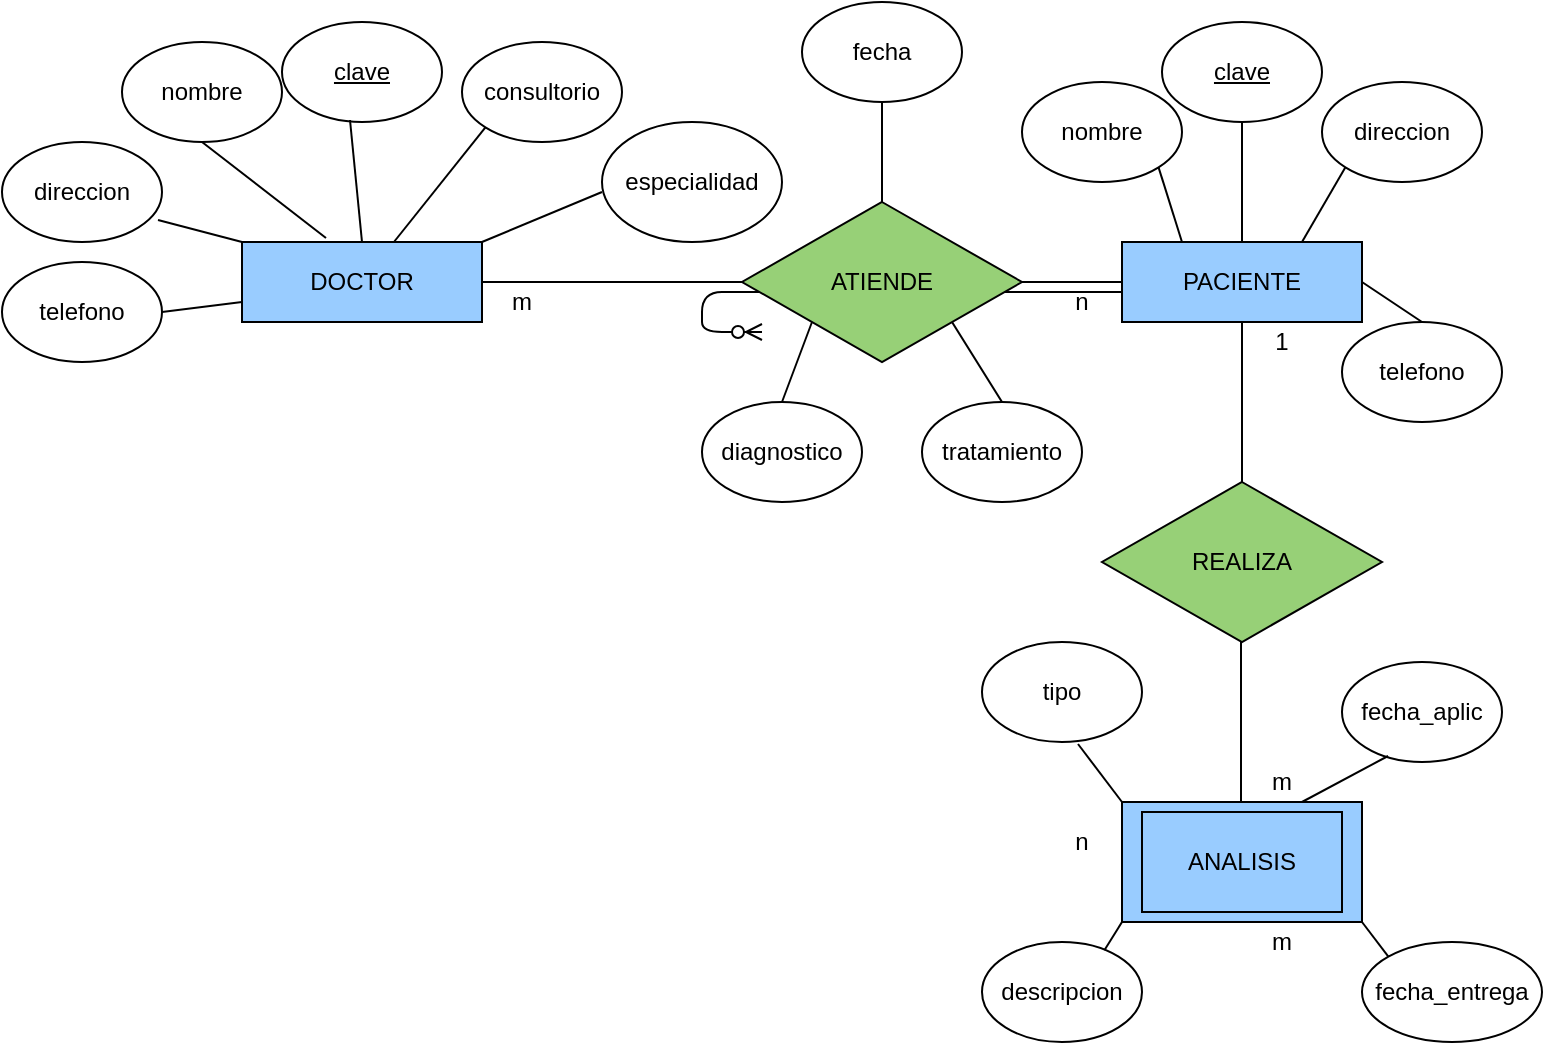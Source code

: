 <mxfile version="13.8.1" type="device"><diagram id="R2lEEEUBdFMjLlhIrx00" name="Page-1"><mxGraphModel dx="820" dy="810" grid="1" gridSize="10" guides="1" tooltips="1" connect="1" arrows="1" fold="1" page="1" pageScale="1" pageWidth="850" pageHeight="1100" math="0" shadow="0" extFonts="Permanent Marker^https://fonts.googleapis.com/css?family=Permanent+Marker"><root><mxCell id="0"/><mxCell id="1" parent="0"/><mxCell id="zcO7fUFBYeUADpBiGv-S-21" value="especialidad" style="ellipse;whiteSpace=wrap;html=1;" vertex="1" parent="1"><mxGeometry x="380" y="100" width="90" height="60" as="geometry"/></mxCell><mxCell id="C-vyLk0tnHw3VtMMgP7b-12" value="" style="edgeStyle=entityRelationEdgeStyle;endArrow=ERzeroToMany;startArrow=ERone;endFill=1;startFill=0;" parent="1" target="C-vyLk0tnHw3VtMMgP7b-17" edge="1"><mxGeometry width="100" height="100" relative="1" as="geometry"><mxPoint x="700" y="165" as="sourcePoint"/><mxPoint x="460" y="205" as="targetPoint"/></mxGeometry></mxCell><mxCell id="zcO7fUFBYeUADpBiGv-S-1" value="DOCTOR" style="rounded=0;whiteSpace=wrap;html=1;fillColor=#99CCFF;" vertex="1" parent="1"><mxGeometry x="200" y="160" width="120" height="40" as="geometry"/></mxCell><mxCell id="zcO7fUFBYeUADpBiGv-S-2" value="PACIENTE" style="rounded=0;whiteSpace=wrap;html=1;fillColor=#99CCFF;" vertex="1" parent="1"><mxGeometry x="640" y="160" width="120" height="40" as="geometry"/></mxCell><mxCell id="zcO7fUFBYeUADpBiGv-S-3" value="ANALISIS" style="rounded=0;whiteSpace=wrap;html=1;fillColor=#99CCFF;" vertex="1" parent="1"><mxGeometry x="640" y="440" width="120" height="60" as="geometry"/></mxCell><mxCell id="zcO7fUFBYeUADpBiGv-S-6" value="&lt;u&gt;clave&lt;/u&gt;" style="ellipse;whiteSpace=wrap;html=1;" vertex="1" parent="1"><mxGeometry x="220" y="50" width="80" height="50" as="geometry"/></mxCell><mxCell id="zcO7fUFBYeUADpBiGv-S-7" value="nombre" style="ellipse;whiteSpace=wrap;html=1;" vertex="1" parent="1"><mxGeometry x="140" y="60" width="80" height="50" as="geometry"/></mxCell><mxCell id="zcO7fUFBYeUADpBiGv-S-8" value="direccion" style="ellipse;whiteSpace=wrap;html=1;" vertex="1" parent="1"><mxGeometry x="80" y="110" width="80" height="50" as="geometry"/></mxCell><mxCell id="zcO7fUFBYeUADpBiGv-S-9" value="telefono" style="ellipse;whiteSpace=wrap;html=1;" vertex="1" parent="1"><mxGeometry x="80" y="170" width="80" height="50" as="geometry"/></mxCell><mxCell id="zcO7fUFBYeUADpBiGv-S-11" value="consultorio" style="ellipse;whiteSpace=wrap;html=1;" vertex="1" parent="1"><mxGeometry x="310" y="60" width="80" height="50" as="geometry"/></mxCell><mxCell id="zcO7fUFBYeUADpBiGv-S-12" value="" style="endArrow=none;html=1;entryX=0.425;entryY=0.98;entryDx=0;entryDy=0;entryPerimeter=0;" edge="1" parent="1" target="zcO7fUFBYeUADpBiGv-S-6"><mxGeometry width="50" height="50" relative="1" as="geometry"><mxPoint x="260" y="160" as="sourcePoint"/><mxPoint x="310" y="110" as="targetPoint"/></mxGeometry></mxCell><mxCell id="zcO7fUFBYeUADpBiGv-S-13" value="" style="endArrow=none;html=1;entryX=0.5;entryY=1;entryDx=0;entryDy=0;exitX=0.35;exitY=-0.05;exitDx=0;exitDy=0;exitPerimeter=0;" edge="1" parent="1" source="zcO7fUFBYeUADpBiGv-S-1" target="zcO7fUFBYeUADpBiGv-S-7"><mxGeometry width="50" height="50" relative="1" as="geometry"><mxPoint x="270" y="170" as="sourcePoint"/><mxPoint x="334" y="139" as="targetPoint"/></mxGeometry></mxCell><mxCell id="zcO7fUFBYeUADpBiGv-S-14" value="" style="endArrow=none;html=1;entryX=0.975;entryY=0.78;entryDx=0;entryDy=0;exitX=0;exitY=0;exitDx=0;exitDy=0;entryPerimeter=0;" edge="1" parent="1" source="zcO7fUFBYeUADpBiGv-S-1" target="zcO7fUFBYeUADpBiGv-S-8"><mxGeometry width="50" height="50" relative="1" as="geometry"><mxPoint x="252" y="168" as="sourcePoint"/><mxPoint x="250" y="120" as="targetPoint"/></mxGeometry></mxCell><mxCell id="zcO7fUFBYeUADpBiGv-S-15" value="" style="endArrow=none;html=1;entryX=1;entryY=0.5;entryDx=0;entryDy=0;exitX=0;exitY=0.75;exitDx=0;exitDy=0;" edge="1" parent="1" source="zcO7fUFBYeUADpBiGv-S-1" target="zcO7fUFBYeUADpBiGv-S-9"><mxGeometry width="50" height="50" relative="1" as="geometry"><mxPoint x="262" y="178" as="sourcePoint"/><mxPoint x="260" y="130" as="targetPoint"/></mxGeometry></mxCell><mxCell id="zcO7fUFBYeUADpBiGv-S-19" value="" style="endArrow=none;html=1;entryX=0;entryY=1;entryDx=0;entryDy=0;" edge="1" parent="1" source="zcO7fUFBYeUADpBiGv-S-1" target="zcO7fUFBYeUADpBiGv-S-11"><mxGeometry width="50" height="50" relative="1" as="geometry"><mxPoint x="270" y="320" as="sourcePoint"/><mxPoint x="320" y="270" as="targetPoint"/></mxGeometry></mxCell><mxCell id="zcO7fUFBYeUADpBiGv-S-20" value="" style="endArrow=none;html=1;entryX=0;entryY=0.5;entryDx=0;entryDy=0;exitX=1;exitY=0;exitDx=0;exitDy=0;" edge="1" parent="1" source="zcO7fUFBYeUADpBiGv-S-1"><mxGeometry width="50" height="50" relative="1" as="geometry"><mxPoint x="270" y="320" as="sourcePoint"/><mxPoint x="380" y="135" as="targetPoint"/></mxGeometry></mxCell><mxCell id="zcO7fUFBYeUADpBiGv-S-22" value="ATIENDE" style="rhombus;whiteSpace=wrap;html=1;fillColor=#97D077;" vertex="1" parent="1"><mxGeometry x="450" y="140" width="140" height="80" as="geometry"/></mxCell><mxCell id="zcO7fUFBYeUADpBiGv-S-23" value="" style="endArrow=none;html=1;exitX=1;exitY=0.5;exitDx=0;exitDy=0;entryX=0;entryY=0.5;entryDx=0;entryDy=0;" edge="1" parent="1" source="zcO7fUFBYeUADpBiGv-S-1" target="zcO7fUFBYeUADpBiGv-S-22"><mxGeometry width="50" height="50" relative="1" as="geometry"><mxPoint x="400" y="320" as="sourcePoint"/><mxPoint x="450" y="270" as="targetPoint"/></mxGeometry></mxCell><mxCell id="zcO7fUFBYeUADpBiGv-S-24" value="" style="endArrow=none;html=1;exitX=0;exitY=0.5;exitDx=0;exitDy=0;entryX=1;entryY=0.5;entryDx=0;entryDy=0;" edge="1" parent="1" source="zcO7fUFBYeUADpBiGv-S-2" target="zcO7fUFBYeUADpBiGv-S-22"><mxGeometry width="50" height="50" relative="1" as="geometry"><mxPoint x="330" y="190" as="sourcePoint"/><mxPoint x="460" y="190" as="targetPoint"/></mxGeometry></mxCell><mxCell id="zcO7fUFBYeUADpBiGv-S-25" value="m" style="text;html=1;strokeColor=none;fillColor=none;align=center;verticalAlign=middle;whiteSpace=wrap;rounded=0;" vertex="1" parent="1"><mxGeometry x="320" y="180" width="40" height="20" as="geometry"/></mxCell><mxCell id="zcO7fUFBYeUADpBiGv-S-26" value="n" style="text;html=1;strokeColor=none;fillColor=none;align=center;verticalAlign=middle;whiteSpace=wrap;rounded=0;" vertex="1" parent="1"><mxGeometry x="600" y="180" width="40" height="20" as="geometry"/></mxCell><mxCell id="zcO7fUFBYeUADpBiGv-S-27" value="" style="endArrow=none;html=1;entryX=1;entryY=1;entryDx=0;entryDy=0;exitX=0.5;exitY=0;exitDx=0;exitDy=0;" edge="1" parent="1" source="zcO7fUFBYeUADpBiGv-S-89" target="zcO7fUFBYeUADpBiGv-S-22"><mxGeometry width="50" height="50" relative="1" as="geometry"><mxPoint x="520" y="90" as="sourcePoint"/><mxPoint x="240" y="210" as="targetPoint"/></mxGeometry></mxCell><mxCell id="zcO7fUFBYeUADpBiGv-S-28" value="fecha" style="ellipse;whiteSpace=wrap;html=1;" vertex="1" parent="1"><mxGeometry x="480" y="40" width="80" height="50" as="geometry"/></mxCell><mxCell id="zcO7fUFBYeUADpBiGv-S-29" value="REALIZA" style="rhombus;whiteSpace=wrap;html=1;fillColor=#97D077;" vertex="1" parent="1"><mxGeometry x="630" y="280" width="140" height="80" as="geometry"/></mxCell><mxCell id="zcO7fUFBYeUADpBiGv-S-30" value="" style="endArrow=none;html=1;exitX=0.5;exitY=0;exitDx=0;exitDy=0;entryX=0.5;entryY=1;entryDx=0;entryDy=0;" edge="1" parent="1" source="zcO7fUFBYeUADpBiGv-S-29" target="zcO7fUFBYeUADpBiGv-S-2"><mxGeometry width="50" height="50" relative="1" as="geometry"><mxPoint x="330" y="190" as="sourcePoint"/><mxPoint x="460" y="190" as="targetPoint"/></mxGeometry></mxCell><mxCell id="zcO7fUFBYeUADpBiGv-S-31" value="" style="endArrow=none;html=1;exitX=0.5;exitY=0;exitDx=0;exitDy=0;entryX=0.5;entryY=1;entryDx=0;entryDy=0;" edge="1" parent="1"><mxGeometry width="50" height="50" relative="1" as="geometry"><mxPoint x="699.5" y="440" as="sourcePoint"/><mxPoint x="699.5" y="360" as="targetPoint"/></mxGeometry></mxCell><mxCell id="zcO7fUFBYeUADpBiGv-S-32" value="1" style="text;html=1;strokeColor=none;fillColor=none;align=center;verticalAlign=middle;whiteSpace=wrap;rounded=0;" vertex="1" parent="1"><mxGeometry x="700" y="200" width="40" height="20" as="geometry"/></mxCell><mxCell id="zcO7fUFBYeUADpBiGv-S-33" value="m" style="text;html=1;strokeColor=none;fillColor=none;align=center;verticalAlign=middle;whiteSpace=wrap;rounded=0;" vertex="1" parent="1"><mxGeometry x="700" y="420" width="40" height="20" as="geometry"/></mxCell><mxCell id="zcO7fUFBYeUADpBiGv-S-34" value="tipo" style="ellipse;whiteSpace=wrap;html=1;" vertex="1" parent="1"><mxGeometry x="570" y="360" width="80" height="50" as="geometry"/></mxCell><mxCell id="zcO7fUFBYeUADpBiGv-S-35" value="fecha_aplic" style="ellipse;whiteSpace=wrap;html=1;" vertex="1" parent="1"><mxGeometry x="750" y="370" width="80" height="50" as="geometry"/></mxCell><mxCell id="zcO7fUFBYeUADpBiGv-S-36" value="fecha_entrega" style="ellipse;whiteSpace=wrap;html=1;" vertex="1" parent="1"><mxGeometry x="760" y="510" width="90" height="50" as="geometry"/></mxCell><mxCell id="zcO7fUFBYeUADpBiGv-S-37" value="" style="endArrow=none;html=1;entryX=1;entryY=1;entryDx=0;entryDy=0;exitX=0;exitY=0;exitDx=0;exitDy=0;" edge="1" parent="1" source="zcO7fUFBYeUADpBiGv-S-36" target="zcO7fUFBYeUADpBiGv-S-3"><mxGeometry width="50" height="50" relative="1" as="geometry"><mxPoint x="650" y="547.5" as="sourcePoint"/><mxPoint x="710" y="522.5" as="targetPoint"/></mxGeometry></mxCell><mxCell id="zcO7fUFBYeUADpBiGv-S-38" value="" style="endArrow=none;html=1;entryX=0.75;entryY=1;entryDx=0;entryDy=0;exitX=0.288;exitY=0.94;exitDx=0;exitDy=0;exitPerimeter=0;" edge="1" parent="1" source="zcO7fUFBYeUADpBiGv-S-35" target="zcO7fUFBYeUADpBiGv-S-33"><mxGeometry width="50" height="50" relative="1" as="geometry"><mxPoint x="781.716" y="527.322" as="sourcePoint"/><mxPoint x="770" y="510" as="targetPoint"/></mxGeometry></mxCell><mxCell id="zcO7fUFBYeUADpBiGv-S-39" value="" style="endArrow=none;html=1;entryX=0;entryY=0;entryDx=0;entryDy=0;exitX=0.6;exitY=1.02;exitDx=0;exitDy=0;exitPerimeter=0;" edge="1" parent="1" source="zcO7fUFBYeUADpBiGv-S-34" target="zcO7fUFBYeUADpBiGv-S-3"><mxGeometry width="50" height="50" relative="1" as="geometry"><mxPoint x="763.04" y="417" as="sourcePoint"/><mxPoint x="740" y="450" as="targetPoint"/></mxGeometry></mxCell><mxCell id="zcO7fUFBYeUADpBiGv-S-44" value="n" style="text;html=1;strokeColor=none;fillColor=none;align=center;verticalAlign=middle;whiteSpace=wrap;rounded=0;" vertex="1" parent="1"><mxGeometry x="600" y="450" width="40" height="20" as="geometry"/></mxCell><mxCell id="zcO7fUFBYeUADpBiGv-S-49" value="m" style="text;html=1;strokeColor=none;fillColor=none;align=center;verticalAlign=middle;whiteSpace=wrap;rounded=0;" vertex="1" parent="1"><mxGeometry x="700" y="500" width="40" height="20" as="geometry"/></mxCell><mxCell id="zcO7fUFBYeUADpBiGv-S-69" value="&lt;u&gt;clave&lt;/u&gt;" style="ellipse;whiteSpace=wrap;html=1;" vertex="1" parent="1"><mxGeometry x="660" y="50" width="80" height="50" as="geometry"/></mxCell><mxCell id="zcO7fUFBYeUADpBiGv-S-70" value="nombre" style="ellipse;whiteSpace=wrap;html=1;" vertex="1" parent="1"><mxGeometry x="590" y="80" width="80" height="50" as="geometry"/></mxCell><mxCell id="zcO7fUFBYeUADpBiGv-S-71" value="telefono" style="ellipse;whiteSpace=wrap;html=1;" vertex="1" parent="1"><mxGeometry x="750" y="200" width="80" height="50" as="geometry"/></mxCell><mxCell id="zcO7fUFBYeUADpBiGv-S-72" value="direccion" style="ellipse;whiteSpace=wrap;html=1;" vertex="1" parent="1"><mxGeometry x="740" y="80" width="80" height="50" as="geometry"/></mxCell><mxCell id="zcO7fUFBYeUADpBiGv-S-73" value="" style="endArrow=none;html=1;entryX=1;entryY=0.5;entryDx=0;entryDy=0;exitX=0.5;exitY=0;exitDx=0;exitDy=0;" edge="1" parent="1" source="zcO7fUFBYeUADpBiGv-S-71" target="zcO7fUFBYeUADpBiGv-S-2"><mxGeometry width="50" height="50" relative="1" as="geometry"><mxPoint x="580" y="300" as="sourcePoint"/><mxPoint x="630" y="250" as="targetPoint"/></mxGeometry></mxCell><mxCell id="zcO7fUFBYeUADpBiGv-S-74" value="" style="endArrow=none;html=1;entryX=0;entryY=1;entryDx=0;entryDy=0;exitX=0.75;exitY=0;exitDx=0;exitDy=0;" edge="1" parent="1" source="zcO7fUFBYeUADpBiGv-S-2" target="zcO7fUFBYeUADpBiGv-S-72"><mxGeometry width="50" height="50" relative="1" as="geometry"><mxPoint x="820" y="220" as="sourcePoint"/><mxPoint x="770" y="190" as="targetPoint"/></mxGeometry></mxCell><mxCell id="zcO7fUFBYeUADpBiGv-S-75" value="" style="endArrow=none;html=1;entryX=0.5;entryY=1;entryDx=0;entryDy=0;exitX=0.5;exitY=0;exitDx=0;exitDy=0;" edge="1" parent="1" source="zcO7fUFBYeUADpBiGv-S-2" target="zcO7fUFBYeUADpBiGv-S-69"><mxGeometry width="50" height="50" relative="1" as="geometry"><mxPoint x="740" y="170" as="sourcePoint"/><mxPoint x="761.716" y="132.678" as="targetPoint"/></mxGeometry></mxCell><mxCell id="zcO7fUFBYeUADpBiGv-S-76" value="" style="endArrow=none;html=1;entryX=1;entryY=1;entryDx=0;entryDy=0;exitX=0.25;exitY=0;exitDx=0;exitDy=0;" edge="1" parent="1" source="zcO7fUFBYeUADpBiGv-S-2" target="zcO7fUFBYeUADpBiGv-S-70"><mxGeometry width="50" height="50" relative="1" as="geometry"><mxPoint x="710" y="170" as="sourcePoint"/><mxPoint x="710" y="80" as="targetPoint"/></mxGeometry></mxCell><mxCell id="zcO7fUFBYeUADpBiGv-S-86" value="ANALISIS" style="rounded=0;whiteSpace=wrap;html=1;fillColor=#99CCFF;" vertex="1" parent="1"><mxGeometry x="650" y="445" width="100" height="50" as="geometry"/></mxCell><mxCell id="zcO7fUFBYeUADpBiGv-S-88" value="diagnostico" style="ellipse;whiteSpace=wrap;html=1;" vertex="1" parent="1"><mxGeometry x="430" y="240" width="80" height="50" as="geometry"/></mxCell><mxCell id="zcO7fUFBYeUADpBiGv-S-89" value="tratamiento" style="ellipse;whiteSpace=wrap;html=1;" vertex="1" parent="1"><mxGeometry x="540" y="240" width="80" height="50" as="geometry"/></mxCell><mxCell id="zcO7fUFBYeUADpBiGv-S-90" value="" style="endArrow=none;html=1;entryX=0;entryY=1;entryDx=0;entryDy=0;exitX=0.5;exitY=0;exitDx=0;exitDy=0;" edge="1" parent="1" source="zcO7fUFBYeUADpBiGv-S-88" target="zcO7fUFBYeUADpBiGv-S-22"><mxGeometry width="50" height="50" relative="1" as="geometry"><mxPoint x="590" y="250" as="sourcePoint"/><mxPoint x="565" y="210" as="targetPoint"/></mxGeometry></mxCell><mxCell id="zcO7fUFBYeUADpBiGv-S-91" value="" style="endArrow=none;html=1;entryX=0.5;entryY=0;entryDx=0;entryDy=0;exitX=0.5;exitY=1;exitDx=0;exitDy=0;" edge="1" parent="1" source="zcO7fUFBYeUADpBiGv-S-28" target="zcO7fUFBYeUADpBiGv-S-22"><mxGeometry width="50" height="50" relative="1" as="geometry"><mxPoint x="600" y="260" as="sourcePoint"/><mxPoint x="575" y="220" as="targetPoint"/></mxGeometry></mxCell><mxCell id="zcO7fUFBYeUADpBiGv-S-92" value="descripcion" style="ellipse;whiteSpace=wrap;html=1;" vertex="1" parent="1"><mxGeometry x="570" y="510" width="80" height="50" as="geometry"/></mxCell><mxCell id="zcO7fUFBYeUADpBiGv-S-93" value="" style="endArrow=none;html=1;entryX=0;entryY=1;entryDx=0;entryDy=0;exitX=0.765;exitY=0.083;exitDx=0;exitDy=0;exitPerimeter=0;" edge="1" parent="1" source="zcO7fUFBYeUADpBiGv-S-92" target="zcO7fUFBYeUADpBiGv-S-3"><mxGeometry width="50" height="50" relative="1" as="geometry"><mxPoint x="628" y="421" as="sourcePoint"/><mxPoint x="650" y="450" as="targetPoint"/></mxGeometry></mxCell></root></mxGraphModel></diagram></mxfile>
